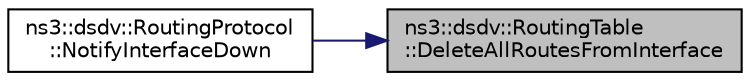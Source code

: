 digraph "ns3::dsdv::RoutingTable::DeleteAllRoutesFromInterface"
{
 // LATEX_PDF_SIZE
  edge [fontname="Helvetica",fontsize="10",labelfontname="Helvetica",labelfontsize="10"];
  node [fontname="Helvetica",fontsize="10",shape=record];
  rankdir="RL";
  Node1 [label="ns3::dsdv::RoutingTable\l::DeleteAllRoutesFromInterface",height=0.2,width=0.4,color="black", fillcolor="grey75", style="filled", fontcolor="black",tooltip="Delete all route from interface with address iface."];
  Node1 -> Node2 [dir="back",color="midnightblue",fontsize="10",style="solid",fontname="Helvetica"];
  Node2 [label="ns3::dsdv::RoutingProtocol\l::NotifyInterfaceDown",height=0.2,width=0.4,color="black", fillcolor="white", style="filled",URL="$classns3_1_1dsdv_1_1_routing_protocol.html#a4c9154c20c88647918a2c0e144be6b4f",tooltip=" "];
}
